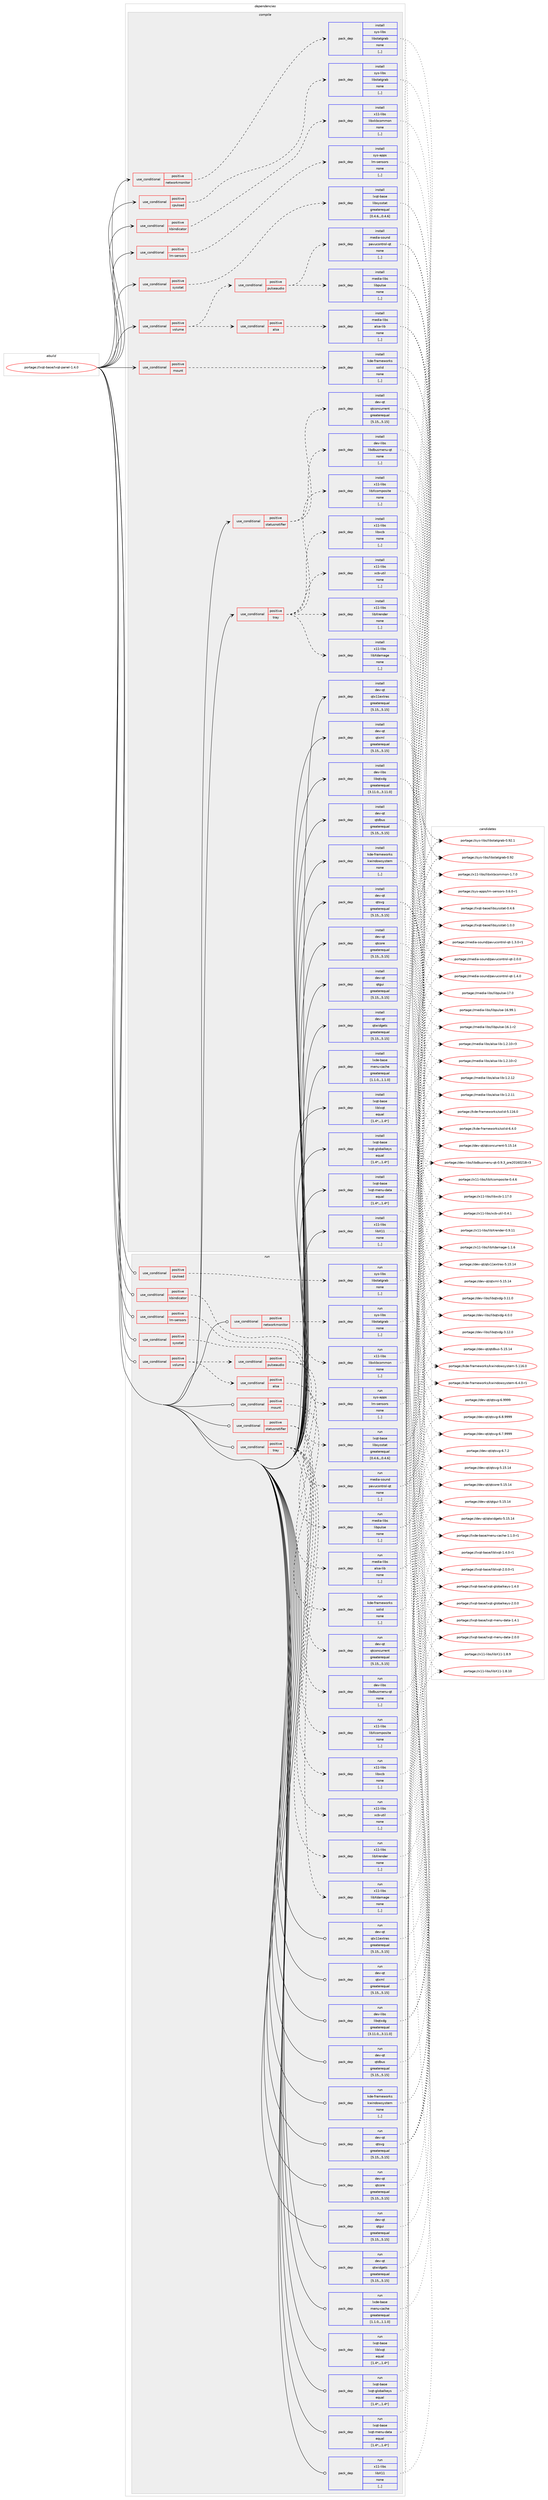digraph prolog {

# *************
# Graph options
# *************

newrank=true;
concentrate=true;
compound=true;
graph [rankdir=LR,fontname=Helvetica,fontsize=10,ranksep=1.5];#, ranksep=2.5, nodesep=0.2];
edge  [arrowhead=vee];
node  [fontname=Helvetica,fontsize=10];

# **********
# The ebuild
# **********

subgraph cluster_leftcol {
color=gray;
label=<<i>ebuild</i>>;
id [label="portage://lxqt-base/lxqt-panel-1.4.0", color=red, width=4, href="../lxqt-base/lxqt-panel-1.4.0.svg"];
}

# ****************
# The dependencies
# ****************

subgraph cluster_midcol {
color=gray;
label=<<i>dependencies</i>>;
subgraph cluster_compile {
fillcolor="#eeeeee";
style=filled;
label=<<i>compile</i>>;
subgraph cond68969 {
dependency274928 [label=<<TABLE BORDER="0" CELLBORDER="1" CELLSPACING="0" CELLPADDING="4"><TR><TD ROWSPAN="3" CELLPADDING="10">use_conditional</TD></TR><TR><TD>positive</TD></TR><TR><TD>cpuload</TD></TR></TABLE>>, shape=none, color=red];
subgraph pack203741 {
dependency274929 [label=<<TABLE BORDER="0" CELLBORDER="1" CELLSPACING="0" CELLPADDING="4" WIDTH="220"><TR><TD ROWSPAN="6" CELLPADDING="30">pack_dep</TD></TR><TR><TD WIDTH="110">install</TD></TR><TR><TD>sys-libs</TD></TR><TR><TD>libstatgrab</TD></TR><TR><TD>none</TD></TR><TR><TD>[,,]</TD></TR></TABLE>>, shape=none, color=blue];
}
dependency274928:e -> dependency274929:w [weight=20,style="dashed",arrowhead="vee"];
}
id:e -> dependency274928:w [weight=20,style="solid",arrowhead="vee"];
subgraph cond68970 {
dependency274930 [label=<<TABLE BORDER="0" CELLBORDER="1" CELLSPACING="0" CELLPADDING="4"><TR><TD ROWSPAN="3" CELLPADDING="10">use_conditional</TD></TR><TR><TD>positive</TD></TR><TR><TD>kbindicator</TD></TR></TABLE>>, shape=none, color=red];
subgraph pack203742 {
dependency274931 [label=<<TABLE BORDER="0" CELLBORDER="1" CELLSPACING="0" CELLPADDING="4" WIDTH="220"><TR><TD ROWSPAN="6" CELLPADDING="30">pack_dep</TD></TR><TR><TD WIDTH="110">install</TD></TR><TR><TD>x11-libs</TD></TR><TR><TD>libxkbcommon</TD></TR><TR><TD>none</TD></TR><TR><TD>[,,]</TD></TR></TABLE>>, shape=none, color=blue];
}
dependency274930:e -> dependency274931:w [weight=20,style="dashed",arrowhead="vee"];
}
id:e -> dependency274930:w [weight=20,style="solid",arrowhead="vee"];
subgraph cond68971 {
dependency274932 [label=<<TABLE BORDER="0" CELLBORDER="1" CELLSPACING="0" CELLPADDING="4"><TR><TD ROWSPAN="3" CELLPADDING="10">use_conditional</TD></TR><TR><TD>positive</TD></TR><TR><TD>lm-sensors</TD></TR></TABLE>>, shape=none, color=red];
subgraph pack203743 {
dependency274933 [label=<<TABLE BORDER="0" CELLBORDER="1" CELLSPACING="0" CELLPADDING="4" WIDTH="220"><TR><TD ROWSPAN="6" CELLPADDING="30">pack_dep</TD></TR><TR><TD WIDTH="110">install</TD></TR><TR><TD>sys-apps</TD></TR><TR><TD>lm-sensors</TD></TR><TR><TD>none</TD></TR><TR><TD>[,,]</TD></TR></TABLE>>, shape=none, color=blue];
}
dependency274932:e -> dependency274933:w [weight=20,style="dashed",arrowhead="vee"];
}
id:e -> dependency274932:w [weight=20,style="solid",arrowhead="vee"];
subgraph cond68972 {
dependency274934 [label=<<TABLE BORDER="0" CELLBORDER="1" CELLSPACING="0" CELLPADDING="4"><TR><TD ROWSPAN="3" CELLPADDING="10">use_conditional</TD></TR><TR><TD>positive</TD></TR><TR><TD>mount</TD></TR></TABLE>>, shape=none, color=red];
subgraph pack203744 {
dependency274935 [label=<<TABLE BORDER="0" CELLBORDER="1" CELLSPACING="0" CELLPADDING="4" WIDTH="220"><TR><TD ROWSPAN="6" CELLPADDING="30">pack_dep</TD></TR><TR><TD WIDTH="110">install</TD></TR><TR><TD>kde-frameworks</TD></TR><TR><TD>solid</TD></TR><TR><TD>none</TD></TR><TR><TD>[,,]</TD></TR></TABLE>>, shape=none, color=blue];
}
dependency274934:e -> dependency274935:w [weight=20,style="dashed",arrowhead="vee"];
}
id:e -> dependency274934:w [weight=20,style="solid",arrowhead="vee"];
subgraph cond68973 {
dependency274936 [label=<<TABLE BORDER="0" CELLBORDER="1" CELLSPACING="0" CELLPADDING="4"><TR><TD ROWSPAN="3" CELLPADDING="10">use_conditional</TD></TR><TR><TD>positive</TD></TR><TR><TD>networkmonitor</TD></TR></TABLE>>, shape=none, color=red];
subgraph pack203745 {
dependency274937 [label=<<TABLE BORDER="0" CELLBORDER="1" CELLSPACING="0" CELLPADDING="4" WIDTH="220"><TR><TD ROWSPAN="6" CELLPADDING="30">pack_dep</TD></TR><TR><TD WIDTH="110">install</TD></TR><TR><TD>sys-libs</TD></TR><TR><TD>libstatgrab</TD></TR><TR><TD>none</TD></TR><TR><TD>[,,]</TD></TR></TABLE>>, shape=none, color=blue];
}
dependency274936:e -> dependency274937:w [weight=20,style="dashed",arrowhead="vee"];
}
id:e -> dependency274936:w [weight=20,style="solid",arrowhead="vee"];
subgraph cond68974 {
dependency274938 [label=<<TABLE BORDER="0" CELLBORDER="1" CELLSPACING="0" CELLPADDING="4"><TR><TD ROWSPAN="3" CELLPADDING="10">use_conditional</TD></TR><TR><TD>positive</TD></TR><TR><TD>statusnotifier</TD></TR></TABLE>>, shape=none, color=red];
subgraph pack203746 {
dependency274939 [label=<<TABLE BORDER="0" CELLBORDER="1" CELLSPACING="0" CELLPADDING="4" WIDTH="220"><TR><TD ROWSPAN="6" CELLPADDING="30">pack_dep</TD></TR><TR><TD WIDTH="110">install</TD></TR><TR><TD>dev-libs</TD></TR><TR><TD>libdbusmenu-qt</TD></TR><TR><TD>none</TD></TR><TR><TD>[,,]</TD></TR></TABLE>>, shape=none, color=blue];
}
dependency274938:e -> dependency274939:w [weight=20,style="dashed",arrowhead="vee"];
subgraph pack203747 {
dependency274940 [label=<<TABLE BORDER="0" CELLBORDER="1" CELLSPACING="0" CELLPADDING="4" WIDTH="220"><TR><TD ROWSPAN="6" CELLPADDING="30">pack_dep</TD></TR><TR><TD WIDTH="110">install</TD></TR><TR><TD>dev-qt</TD></TR><TR><TD>qtconcurrent</TD></TR><TR><TD>greaterequal</TD></TR><TR><TD>[5.15,,,5.15]</TD></TR></TABLE>>, shape=none, color=blue];
}
dependency274938:e -> dependency274940:w [weight=20,style="dashed",arrowhead="vee"];
}
id:e -> dependency274938:w [weight=20,style="solid",arrowhead="vee"];
subgraph cond68975 {
dependency274941 [label=<<TABLE BORDER="0" CELLBORDER="1" CELLSPACING="0" CELLPADDING="4"><TR><TD ROWSPAN="3" CELLPADDING="10">use_conditional</TD></TR><TR><TD>positive</TD></TR><TR><TD>sysstat</TD></TR></TABLE>>, shape=none, color=red];
subgraph pack203748 {
dependency274942 [label=<<TABLE BORDER="0" CELLBORDER="1" CELLSPACING="0" CELLPADDING="4" WIDTH="220"><TR><TD ROWSPAN="6" CELLPADDING="30">pack_dep</TD></TR><TR><TD WIDTH="110">install</TD></TR><TR><TD>lxqt-base</TD></TR><TR><TD>libsysstat</TD></TR><TR><TD>greaterequal</TD></TR><TR><TD>[0.4.6,,,0.4.6]</TD></TR></TABLE>>, shape=none, color=blue];
}
dependency274941:e -> dependency274942:w [weight=20,style="dashed",arrowhead="vee"];
}
id:e -> dependency274941:w [weight=20,style="solid",arrowhead="vee"];
subgraph cond68976 {
dependency274943 [label=<<TABLE BORDER="0" CELLBORDER="1" CELLSPACING="0" CELLPADDING="4"><TR><TD ROWSPAN="3" CELLPADDING="10">use_conditional</TD></TR><TR><TD>positive</TD></TR><TR><TD>tray</TD></TR></TABLE>>, shape=none, color=red];
subgraph pack203749 {
dependency274944 [label=<<TABLE BORDER="0" CELLBORDER="1" CELLSPACING="0" CELLPADDING="4" WIDTH="220"><TR><TD ROWSPAN="6" CELLPADDING="30">pack_dep</TD></TR><TR><TD WIDTH="110">install</TD></TR><TR><TD>x11-libs</TD></TR><TR><TD>libxcb</TD></TR><TR><TD>none</TD></TR><TR><TD>[,,]</TD></TR></TABLE>>, shape=none, color=blue];
}
dependency274943:e -> dependency274944:w [weight=20,style="dashed",arrowhead="vee"];
subgraph pack203750 {
dependency274945 [label=<<TABLE BORDER="0" CELLBORDER="1" CELLSPACING="0" CELLPADDING="4" WIDTH="220"><TR><TD ROWSPAN="6" CELLPADDING="30">pack_dep</TD></TR><TR><TD WIDTH="110">install</TD></TR><TR><TD>x11-libs</TD></TR><TR><TD>libXcomposite</TD></TR><TR><TD>none</TD></TR><TR><TD>[,,]</TD></TR></TABLE>>, shape=none, color=blue];
}
dependency274943:e -> dependency274945:w [weight=20,style="dashed",arrowhead="vee"];
subgraph pack203751 {
dependency274946 [label=<<TABLE BORDER="0" CELLBORDER="1" CELLSPACING="0" CELLPADDING="4" WIDTH="220"><TR><TD ROWSPAN="6" CELLPADDING="30">pack_dep</TD></TR><TR><TD WIDTH="110">install</TD></TR><TR><TD>x11-libs</TD></TR><TR><TD>libXdamage</TD></TR><TR><TD>none</TD></TR><TR><TD>[,,]</TD></TR></TABLE>>, shape=none, color=blue];
}
dependency274943:e -> dependency274946:w [weight=20,style="dashed",arrowhead="vee"];
subgraph pack203752 {
dependency274947 [label=<<TABLE BORDER="0" CELLBORDER="1" CELLSPACING="0" CELLPADDING="4" WIDTH="220"><TR><TD ROWSPAN="6" CELLPADDING="30">pack_dep</TD></TR><TR><TD WIDTH="110">install</TD></TR><TR><TD>x11-libs</TD></TR><TR><TD>libXrender</TD></TR><TR><TD>none</TD></TR><TR><TD>[,,]</TD></TR></TABLE>>, shape=none, color=blue];
}
dependency274943:e -> dependency274947:w [weight=20,style="dashed",arrowhead="vee"];
subgraph pack203753 {
dependency274948 [label=<<TABLE BORDER="0" CELLBORDER="1" CELLSPACING="0" CELLPADDING="4" WIDTH="220"><TR><TD ROWSPAN="6" CELLPADDING="30">pack_dep</TD></TR><TR><TD WIDTH="110">install</TD></TR><TR><TD>x11-libs</TD></TR><TR><TD>xcb-util</TD></TR><TR><TD>none</TD></TR><TR><TD>[,,]</TD></TR></TABLE>>, shape=none, color=blue];
}
dependency274943:e -> dependency274948:w [weight=20,style="dashed",arrowhead="vee"];
}
id:e -> dependency274943:w [weight=20,style="solid",arrowhead="vee"];
subgraph cond68977 {
dependency274949 [label=<<TABLE BORDER="0" CELLBORDER="1" CELLSPACING="0" CELLPADDING="4"><TR><TD ROWSPAN="3" CELLPADDING="10">use_conditional</TD></TR><TR><TD>positive</TD></TR><TR><TD>volume</TD></TR></TABLE>>, shape=none, color=red];
subgraph cond68978 {
dependency274950 [label=<<TABLE BORDER="0" CELLBORDER="1" CELLSPACING="0" CELLPADDING="4"><TR><TD ROWSPAN="3" CELLPADDING="10">use_conditional</TD></TR><TR><TD>positive</TD></TR><TR><TD>alsa</TD></TR></TABLE>>, shape=none, color=red];
subgraph pack203754 {
dependency274951 [label=<<TABLE BORDER="0" CELLBORDER="1" CELLSPACING="0" CELLPADDING="4" WIDTH="220"><TR><TD ROWSPAN="6" CELLPADDING="30">pack_dep</TD></TR><TR><TD WIDTH="110">install</TD></TR><TR><TD>media-libs</TD></TR><TR><TD>alsa-lib</TD></TR><TR><TD>none</TD></TR><TR><TD>[,,]</TD></TR></TABLE>>, shape=none, color=blue];
}
dependency274950:e -> dependency274951:w [weight=20,style="dashed",arrowhead="vee"];
}
dependency274949:e -> dependency274950:w [weight=20,style="dashed",arrowhead="vee"];
subgraph cond68979 {
dependency274952 [label=<<TABLE BORDER="0" CELLBORDER="1" CELLSPACING="0" CELLPADDING="4"><TR><TD ROWSPAN="3" CELLPADDING="10">use_conditional</TD></TR><TR><TD>positive</TD></TR><TR><TD>pulseaudio</TD></TR></TABLE>>, shape=none, color=red];
subgraph pack203755 {
dependency274953 [label=<<TABLE BORDER="0" CELLBORDER="1" CELLSPACING="0" CELLPADDING="4" WIDTH="220"><TR><TD ROWSPAN="6" CELLPADDING="30">pack_dep</TD></TR><TR><TD WIDTH="110">install</TD></TR><TR><TD>media-libs</TD></TR><TR><TD>libpulse</TD></TR><TR><TD>none</TD></TR><TR><TD>[,,]</TD></TR></TABLE>>, shape=none, color=blue];
}
dependency274952:e -> dependency274953:w [weight=20,style="dashed",arrowhead="vee"];
subgraph pack203756 {
dependency274954 [label=<<TABLE BORDER="0" CELLBORDER="1" CELLSPACING="0" CELLPADDING="4" WIDTH="220"><TR><TD ROWSPAN="6" CELLPADDING="30">pack_dep</TD></TR><TR><TD WIDTH="110">install</TD></TR><TR><TD>media-sound</TD></TR><TR><TD>pavucontrol-qt</TD></TR><TR><TD>none</TD></TR><TR><TD>[,,]</TD></TR></TABLE>>, shape=none, color=blue];
}
dependency274952:e -> dependency274954:w [weight=20,style="dashed",arrowhead="vee"];
}
dependency274949:e -> dependency274952:w [weight=20,style="dashed",arrowhead="vee"];
}
id:e -> dependency274949:w [weight=20,style="solid",arrowhead="vee"];
subgraph pack203757 {
dependency274955 [label=<<TABLE BORDER="0" CELLBORDER="1" CELLSPACING="0" CELLPADDING="4" WIDTH="220"><TR><TD ROWSPAN="6" CELLPADDING="30">pack_dep</TD></TR><TR><TD WIDTH="110">install</TD></TR><TR><TD>dev-libs</TD></TR><TR><TD>libqtxdg</TD></TR><TR><TD>greaterequal</TD></TR><TR><TD>[3.11.0,,,3.11.0]</TD></TR></TABLE>>, shape=none, color=blue];
}
id:e -> dependency274955:w [weight=20,style="solid",arrowhead="vee"];
subgraph pack203758 {
dependency274956 [label=<<TABLE BORDER="0" CELLBORDER="1" CELLSPACING="0" CELLPADDING="4" WIDTH="220"><TR><TD ROWSPAN="6" CELLPADDING="30">pack_dep</TD></TR><TR><TD WIDTH="110">install</TD></TR><TR><TD>dev-qt</TD></TR><TR><TD>qtcore</TD></TR><TR><TD>greaterequal</TD></TR><TR><TD>[5.15,,,5.15]</TD></TR></TABLE>>, shape=none, color=blue];
}
id:e -> dependency274956:w [weight=20,style="solid",arrowhead="vee"];
subgraph pack203759 {
dependency274957 [label=<<TABLE BORDER="0" CELLBORDER="1" CELLSPACING="0" CELLPADDING="4" WIDTH="220"><TR><TD ROWSPAN="6" CELLPADDING="30">pack_dep</TD></TR><TR><TD WIDTH="110">install</TD></TR><TR><TD>dev-qt</TD></TR><TR><TD>qtdbus</TD></TR><TR><TD>greaterequal</TD></TR><TR><TD>[5.15,,,5.15]</TD></TR></TABLE>>, shape=none, color=blue];
}
id:e -> dependency274957:w [weight=20,style="solid",arrowhead="vee"];
subgraph pack203760 {
dependency274958 [label=<<TABLE BORDER="0" CELLBORDER="1" CELLSPACING="0" CELLPADDING="4" WIDTH="220"><TR><TD ROWSPAN="6" CELLPADDING="30">pack_dep</TD></TR><TR><TD WIDTH="110">install</TD></TR><TR><TD>dev-qt</TD></TR><TR><TD>qtgui</TD></TR><TR><TD>greaterequal</TD></TR><TR><TD>[5.15,,,5.15]</TD></TR></TABLE>>, shape=none, color=blue];
}
id:e -> dependency274958:w [weight=20,style="solid",arrowhead="vee"];
subgraph pack203761 {
dependency274959 [label=<<TABLE BORDER="0" CELLBORDER="1" CELLSPACING="0" CELLPADDING="4" WIDTH="220"><TR><TD ROWSPAN="6" CELLPADDING="30">pack_dep</TD></TR><TR><TD WIDTH="110">install</TD></TR><TR><TD>dev-qt</TD></TR><TR><TD>qtsvg</TD></TR><TR><TD>greaterequal</TD></TR><TR><TD>[5.15,,,5.15]</TD></TR></TABLE>>, shape=none, color=blue];
}
id:e -> dependency274959:w [weight=20,style="solid",arrowhead="vee"];
subgraph pack203762 {
dependency274960 [label=<<TABLE BORDER="0" CELLBORDER="1" CELLSPACING="0" CELLPADDING="4" WIDTH="220"><TR><TD ROWSPAN="6" CELLPADDING="30">pack_dep</TD></TR><TR><TD WIDTH="110">install</TD></TR><TR><TD>dev-qt</TD></TR><TR><TD>qtwidgets</TD></TR><TR><TD>greaterequal</TD></TR><TR><TD>[5.15,,,5.15]</TD></TR></TABLE>>, shape=none, color=blue];
}
id:e -> dependency274960:w [weight=20,style="solid",arrowhead="vee"];
subgraph pack203763 {
dependency274961 [label=<<TABLE BORDER="0" CELLBORDER="1" CELLSPACING="0" CELLPADDING="4" WIDTH="220"><TR><TD ROWSPAN="6" CELLPADDING="30">pack_dep</TD></TR><TR><TD WIDTH="110">install</TD></TR><TR><TD>dev-qt</TD></TR><TR><TD>qtx11extras</TD></TR><TR><TD>greaterequal</TD></TR><TR><TD>[5.15,,,5.15]</TD></TR></TABLE>>, shape=none, color=blue];
}
id:e -> dependency274961:w [weight=20,style="solid",arrowhead="vee"];
subgraph pack203764 {
dependency274962 [label=<<TABLE BORDER="0" CELLBORDER="1" CELLSPACING="0" CELLPADDING="4" WIDTH="220"><TR><TD ROWSPAN="6" CELLPADDING="30">pack_dep</TD></TR><TR><TD WIDTH="110">install</TD></TR><TR><TD>dev-qt</TD></TR><TR><TD>qtxml</TD></TR><TR><TD>greaterequal</TD></TR><TR><TD>[5.15,,,5.15]</TD></TR></TABLE>>, shape=none, color=blue];
}
id:e -> dependency274962:w [weight=20,style="solid",arrowhead="vee"];
subgraph pack203765 {
dependency274963 [label=<<TABLE BORDER="0" CELLBORDER="1" CELLSPACING="0" CELLPADDING="4" WIDTH="220"><TR><TD ROWSPAN="6" CELLPADDING="30">pack_dep</TD></TR><TR><TD WIDTH="110">install</TD></TR><TR><TD>kde-frameworks</TD></TR><TR><TD>kwindowsystem</TD></TR><TR><TD>none</TD></TR><TR><TD>[,,]</TD></TR></TABLE>>, shape=none, color=blue];
}
id:e -> dependency274963:w [weight=20,style="solid",arrowhead="vee"];
subgraph pack203766 {
dependency274964 [label=<<TABLE BORDER="0" CELLBORDER="1" CELLSPACING="0" CELLPADDING="4" WIDTH="220"><TR><TD ROWSPAN="6" CELLPADDING="30">pack_dep</TD></TR><TR><TD WIDTH="110">install</TD></TR><TR><TD>lxde-base</TD></TR><TR><TD>menu-cache</TD></TR><TR><TD>greaterequal</TD></TR><TR><TD>[1.1.0,,,1.1.0]</TD></TR></TABLE>>, shape=none, color=blue];
}
id:e -> dependency274964:w [weight=20,style="solid",arrowhead="vee"];
subgraph pack203767 {
dependency274965 [label=<<TABLE BORDER="0" CELLBORDER="1" CELLSPACING="0" CELLPADDING="4" WIDTH="220"><TR><TD ROWSPAN="6" CELLPADDING="30">pack_dep</TD></TR><TR><TD WIDTH="110">install</TD></TR><TR><TD>lxqt-base</TD></TR><TR><TD>liblxqt</TD></TR><TR><TD>equal</TD></TR><TR><TD>[1.4*,,,1.4*]</TD></TR></TABLE>>, shape=none, color=blue];
}
id:e -> dependency274965:w [weight=20,style="solid",arrowhead="vee"];
subgraph pack203768 {
dependency274966 [label=<<TABLE BORDER="0" CELLBORDER="1" CELLSPACING="0" CELLPADDING="4" WIDTH="220"><TR><TD ROWSPAN="6" CELLPADDING="30">pack_dep</TD></TR><TR><TD WIDTH="110">install</TD></TR><TR><TD>lxqt-base</TD></TR><TR><TD>lxqt-globalkeys</TD></TR><TR><TD>equal</TD></TR><TR><TD>[1.4*,,,1.4*]</TD></TR></TABLE>>, shape=none, color=blue];
}
id:e -> dependency274966:w [weight=20,style="solid",arrowhead="vee"];
subgraph pack203769 {
dependency274967 [label=<<TABLE BORDER="0" CELLBORDER="1" CELLSPACING="0" CELLPADDING="4" WIDTH="220"><TR><TD ROWSPAN="6" CELLPADDING="30">pack_dep</TD></TR><TR><TD WIDTH="110">install</TD></TR><TR><TD>lxqt-base</TD></TR><TR><TD>lxqt-menu-data</TD></TR><TR><TD>equal</TD></TR><TR><TD>[1.4*,,,1.4*]</TD></TR></TABLE>>, shape=none, color=blue];
}
id:e -> dependency274967:w [weight=20,style="solid",arrowhead="vee"];
subgraph pack203770 {
dependency274968 [label=<<TABLE BORDER="0" CELLBORDER="1" CELLSPACING="0" CELLPADDING="4" WIDTH="220"><TR><TD ROWSPAN="6" CELLPADDING="30">pack_dep</TD></TR><TR><TD WIDTH="110">install</TD></TR><TR><TD>x11-libs</TD></TR><TR><TD>libX11</TD></TR><TR><TD>none</TD></TR><TR><TD>[,,]</TD></TR></TABLE>>, shape=none, color=blue];
}
id:e -> dependency274968:w [weight=20,style="solid",arrowhead="vee"];
}
subgraph cluster_compileandrun {
fillcolor="#eeeeee";
style=filled;
label=<<i>compile and run</i>>;
}
subgraph cluster_run {
fillcolor="#eeeeee";
style=filled;
label=<<i>run</i>>;
subgraph cond68980 {
dependency274969 [label=<<TABLE BORDER="0" CELLBORDER="1" CELLSPACING="0" CELLPADDING="4"><TR><TD ROWSPAN="3" CELLPADDING="10">use_conditional</TD></TR><TR><TD>positive</TD></TR><TR><TD>cpuload</TD></TR></TABLE>>, shape=none, color=red];
subgraph pack203771 {
dependency274970 [label=<<TABLE BORDER="0" CELLBORDER="1" CELLSPACING="0" CELLPADDING="4" WIDTH="220"><TR><TD ROWSPAN="6" CELLPADDING="30">pack_dep</TD></TR><TR><TD WIDTH="110">run</TD></TR><TR><TD>sys-libs</TD></TR><TR><TD>libstatgrab</TD></TR><TR><TD>none</TD></TR><TR><TD>[,,]</TD></TR></TABLE>>, shape=none, color=blue];
}
dependency274969:e -> dependency274970:w [weight=20,style="dashed",arrowhead="vee"];
}
id:e -> dependency274969:w [weight=20,style="solid",arrowhead="odot"];
subgraph cond68981 {
dependency274971 [label=<<TABLE BORDER="0" CELLBORDER="1" CELLSPACING="0" CELLPADDING="4"><TR><TD ROWSPAN="3" CELLPADDING="10">use_conditional</TD></TR><TR><TD>positive</TD></TR><TR><TD>kbindicator</TD></TR></TABLE>>, shape=none, color=red];
subgraph pack203772 {
dependency274972 [label=<<TABLE BORDER="0" CELLBORDER="1" CELLSPACING="0" CELLPADDING="4" WIDTH="220"><TR><TD ROWSPAN="6" CELLPADDING="30">pack_dep</TD></TR><TR><TD WIDTH="110">run</TD></TR><TR><TD>x11-libs</TD></TR><TR><TD>libxkbcommon</TD></TR><TR><TD>none</TD></TR><TR><TD>[,,]</TD></TR></TABLE>>, shape=none, color=blue];
}
dependency274971:e -> dependency274972:w [weight=20,style="dashed",arrowhead="vee"];
}
id:e -> dependency274971:w [weight=20,style="solid",arrowhead="odot"];
subgraph cond68982 {
dependency274973 [label=<<TABLE BORDER="0" CELLBORDER="1" CELLSPACING="0" CELLPADDING="4"><TR><TD ROWSPAN="3" CELLPADDING="10">use_conditional</TD></TR><TR><TD>positive</TD></TR><TR><TD>lm-sensors</TD></TR></TABLE>>, shape=none, color=red];
subgraph pack203773 {
dependency274974 [label=<<TABLE BORDER="0" CELLBORDER="1" CELLSPACING="0" CELLPADDING="4" WIDTH="220"><TR><TD ROWSPAN="6" CELLPADDING="30">pack_dep</TD></TR><TR><TD WIDTH="110">run</TD></TR><TR><TD>sys-apps</TD></TR><TR><TD>lm-sensors</TD></TR><TR><TD>none</TD></TR><TR><TD>[,,]</TD></TR></TABLE>>, shape=none, color=blue];
}
dependency274973:e -> dependency274974:w [weight=20,style="dashed",arrowhead="vee"];
}
id:e -> dependency274973:w [weight=20,style="solid",arrowhead="odot"];
subgraph cond68983 {
dependency274975 [label=<<TABLE BORDER="0" CELLBORDER="1" CELLSPACING="0" CELLPADDING="4"><TR><TD ROWSPAN="3" CELLPADDING="10">use_conditional</TD></TR><TR><TD>positive</TD></TR><TR><TD>mount</TD></TR></TABLE>>, shape=none, color=red];
subgraph pack203774 {
dependency274976 [label=<<TABLE BORDER="0" CELLBORDER="1" CELLSPACING="0" CELLPADDING="4" WIDTH="220"><TR><TD ROWSPAN="6" CELLPADDING="30">pack_dep</TD></TR><TR><TD WIDTH="110">run</TD></TR><TR><TD>kde-frameworks</TD></TR><TR><TD>solid</TD></TR><TR><TD>none</TD></TR><TR><TD>[,,]</TD></TR></TABLE>>, shape=none, color=blue];
}
dependency274975:e -> dependency274976:w [weight=20,style="dashed",arrowhead="vee"];
}
id:e -> dependency274975:w [weight=20,style="solid",arrowhead="odot"];
subgraph cond68984 {
dependency274977 [label=<<TABLE BORDER="0" CELLBORDER="1" CELLSPACING="0" CELLPADDING="4"><TR><TD ROWSPAN="3" CELLPADDING="10">use_conditional</TD></TR><TR><TD>positive</TD></TR><TR><TD>networkmonitor</TD></TR></TABLE>>, shape=none, color=red];
subgraph pack203775 {
dependency274978 [label=<<TABLE BORDER="0" CELLBORDER="1" CELLSPACING="0" CELLPADDING="4" WIDTH="220"><TR><TD ROWSPAN="6" CELLPADDING="30">pack_dep</TD></TR><TR><TD WIDTH="110">run</TD></TR><TR><TD>sys-libs</TD></TR><TR><TD>libstatgrab</TD></TR><TR><TD>none</TD></TR><TR><TD>[,,]</TD></TR></TABLE>>, shape=none, color=blue];
}
dependency274977:e -> dependency274978:w [weight=20,style="dashed",arrowhead="vee"];
}
id:e -> dependency274977:w [weight=20,style="solid",arrowhead="odot"];
subgraph cond68985 {
dependency274979 [label=<<TABLE BORDER="0" CELLBORDER="1" CELLSPACING="0" CELLPADDING="4"><TR><TD ROWSPAN="3" CELLPADDING="10">use_conditional</TD></TR><TR><TD>positive</TD></TR><TR><TD>statusnotifier</TD></TR></TABLE>>, shape=none, color=red];
subgraph pack203776 {
dependency274980 [label=<<TABLE BORDER="0" CELLBORDER="1" CELLSPACING="0" CELLPADDING="4" WIDTH="220"><TR><TD ROWSPAN="6" CELLPADDING="30">pack_dep</TD></TR><TR><TD WIDTH="110">run</TD></TR><TR><TD>dev-libs</TD></TR><TR><TD>libdbusmenu-qt</TD></TR><TR><TD>none</TD></TR><TR><TD>[,,]</TD></TR></TABLE>>, shape=none, color=blue];
}
dependency274979:e -> dependency274980:w [weight=20,style="dashed",arrowhead="vee"];
subgraph pack203777 {
dependency274981 [label=<<TABLE BORDER="0" CELLBORDER="1" CELLSPACING="0" CELLPADDING="4" WIDTH="220"><TR><TD ROWSPAN="6" CELLPADDING="30">pack_dep</TD></TR><TR><TD WIDTH="110">run</TD></TR><TR><TD>dev-qt</TD></TR><TR><TD>qtconcurrent</TD></TR><TR><TD>greaterequal</TD></TR><TR><TD>[5.15,,,5.15]</TD></TR></TABLE>>, shape=none, color=blue];
}
dependency274979:e -> dependency274981:w [weight=20,style="dashed",arrowhead="vee"];
}
id:e -> dependency274979:w [weight=20,style="solid",arrowhead="odot"];
subgraph cond68986 {
dependency274982 [label=<<TABLE BORDER="0" CELLBORDER="1" CELLSPACING="0" CELLPADDING="4"><TR><TD ROWSPAN="3" CELLPADDING="10">use_conditional</TD></TR><TR><TD>positive</TD></TR><TR><TD>sysstat</TD></TR></TABLE>>, shape=none, color=red];
subgraph pack203778 {
dependency274983 [label=<<TABLE BORDER="0" CELLBORDER="1" CELLSPACING="0" CELLPADDING="4" WIDTH="220"><TR><TD ROWSPAN="6" CELLPADDING="30">pack_dep</TD></TR><TR><TD WIDTH="110">run</TD></TR><TR><TD>lxqt-base</TD></TR><TR><TD>libsysstat</TD></TR><TR><TD>greaterequal</TD></TR><TR><TD>[0.4.6,,,0.4.6]</TD></TR></TABLE>>, shape=none, color=blue];
}
dependency274982:e -> dependency274983:w [weight=20,style="dashed",arrowhead="vee"];
}
id:e -> dependency274982:w [weight=20,style="solid",arrowhead="odot"];
subgraph cond68987 {
dependency274984 [label=<<TABLE BORDER="0" CELLBORDER="1" CELLSPACING="0" CELLPADDING="4"><TR><TD ROWSPAN="3" CELLPADDING="10">use_conditional</TD></TR><TR><TD>positive</TD></TR><TR><TD>tray</TD></TR></TABLE>>, shape=none, color=red];
subgraph pack203779 {
dependency274985 [label=<<TABLE BORDER="0" CELLBORDER="1" CELLSPACING="0" CELLPADDING="4" WIDTH="220"><TR><TD ROWSPAN="6" CELLPADDING="30">pack_dep</TD></TR><TR><TD WIDTH="110">run</TD></TR><TR><TD>x11-libs</TD></TR><TR><TD>libxcb</TD></TR><TR><TD>none</TD></TR><TR><TD>[,,]</TD></TR></TABLE>>, shape=none, color=blue];
}
dependency274984:e -> dependency274985:w [weight=20,style="dashed",arrowhead="vee"];
subgraph pack203780 {
dependency274986 [label=<<TABLE BORDER="0" CELLBORDER="1" CELLSPACING="0" CELLPADDING="4" WIDTH="220"><TR><TD ROWSPAN="6" CELLPADDING="30">pack_dep</TD></TR><TR><TD WIDTH="110">run</TD></TR><TR><TD>x11-libs</TD></TR><TR><TD>libXcomposite</TD></TR><TR><TD>none</TD></TR><TR><TD>[,,]</TD></TR></TABLE>>, shape=none, color=blue];
}
dependency274984:e -> dependency274986:w [weight=20,style="dashed",arrowhead="vee"];
subgraph pack203781 {
dependency274987 [label=<<TABLE BORDER="0" CELLBORDER="1" CELLSPACING="0" CELLPADDING="4" WIDTH="220"><TR><TD ROWSPAN="6" CELLPADDING="30">pack_dep</TD></TR><TR><TD WIDTH="110">run</TD></TR><TR><TD>x11-libs</TD></TR><TR><TD>libXdamage</TD></TR><TR><TD>none</TD></TR><TR><TD>[,,]</TD></TR></TABLE>>, shape=none, color=blue];
}
dependency274984:e -> dependency274987:w [weight=20,style="dashed",arrowhead="vee"];
subgraph pack203782 {
dependency274988 [label=<<TABLE BORDER="0" CELLBORDER="1" CELLSPACING="0" CELLPADDING="4" WIDTH="220"><TR><TD ROWSPAN="6" CELLPADDING="30">pack_dep</TD></TR><TR><TD WIDTH="110">run</TD></TR><TR><TD>x11-libs</TD></TR><TR><TD>libXrender</TD></TR><TR><TD>none</TD></TR><TR><TD>[,,]</TD></TR></TABLE>>, shape=none, color=blue];
}
dependency274984:e -> dependency274988:w [weight=20,style="dashed",arrowhead="vee"];
subgraph pack203783 {
dependency274989 [label=<<TABLE BORDER="0" CELLBORDER="1" CELLSPACING="0" CELLPADDING="4" WIDTH="220"><TR><TD ROWSPAN="6" CELLPADDING="30">pack_dep</TD></TR><TR><TD WIDTH="110">run</TD></TR><TR><TD>x11-libs</TD></TR><TR><TD>xcb-util</TD></TR><TR><TD>none</TD></TR><TR><TD>[,,]</TD></TR></TABLE>>, shape=none, color=blue];
}
dependency274984:e -> dependency274989:w [weight=20,style="dashed",arrowhead="vee"];
}
id:e -> dependency274984:w [weight=20,style="solid",arrowhead="odot"];
subgraph cond68988 {
dependency274990 [label=<<TABLE BORDER="0" CELLBORDER="1" CELLSPACING="0" CELLPADDING="4"><TR><TD ROWSPAN="3" CELLPADDING="10">use_conditional</TD></TR><TR><TD>positive</TD></TR><TR><TD>volume</TD></TR></TABLE>>, shape=none, color=red];
subgraph cond68989 {
dependency274991 [label=<<TABLE BORDER="0" CELLBORDER="1" CELLSPACING="0" CELLPADDING="4"><TR><TD ROWSPAN="3" CELLPADDING="10">use_conditional</TD></TR><TR><TD>positive</TD></TR><TR><TD>alsa</TD></TR></TABLE>>, shape=none, color=red];
subgraph pack203784 {
dependency274992 [label=<<TABLE BORDER="0" CELLBORDER="1" CELLSPACING="0" CELLPADDING="4" WIDTH="220"><TR><TD ROWSPAN="6" CELLPADDING="30">pack_dep</TD></TR><TR><TD WIDTH="110">run</TD></TR><TR><TD>media-libs</TD></TR><TR><TD>alsa-lib</TD></TR><TR><TD>none</TD></TR><TR><TD>[,,]</TD></TR></TABLE>>, shape=none, color=blue];
}
dependency274991:e -> dependency274992:w [weight=20,style="dashed",arrowhead="vee"];
}
dependency274990:e -> dependency274991:w [weight=20,style="dashed",arrowhead="vee"];
subgraph cond68990 {
dependency274993 [label=<<TABLE BORDER="0" CELLBORDER="1" CELLSPACING="0" CELLPADDING="4"><TR><TD ROWSPAN="3" CELLPADDING="10">use_conditional</TD></TR><TR><TD>positive</TD></TR><TR><TD>pulseaudio</TD></TR></TABLE>>, shape=none, color=red];
subgraph pack203785 {
dependency274994 [label=<<TABLE BORDER="0" CELLBORDER="1" CELLSPACING="0" CELLPADDING="4" WIDTH="220"><TR><TD ROWSPAN="6" CELLPADDING="30">pack_dep</TD></TR><TR><TD WIDTH="110">run</TD></TR><TR><TD>media-libs</TD></TR><TR><TD>libpulse</TD></TR><TR><TD>none</TD></TR><TR><TD>[,,]</TD></TR></TABLE>>, shape=none, color=blue];
}
dependency274993:e -> dependency274994:w [weight=20,style="dashed",arrowhead="vee"];
subgraph pack203786 {
dependency274995 [label=<<TABLE BORDER="0" CELLBORDER="1" CELLSPACING="0" CELLPADDING="4" WIDTH="220"><TR><TD ROWSPAN="6" CELLPADDING="30">pack_dep</TD></TR><TR><TD WIDTH="110">run</TD></TR><TR><TD>media-sound</TD></TR><TR><TD>pavucontrol-qt</TD></TR><TR><TD>none</TD></TR><TR><TD>[,,]</TD></TR></TABLE>>, shape=none, color=blue];
}
dependency274993:e -> dependency274995:w [weight=20,style="dashed",arrowhead="vee"];
}
dependency274990:e -> dependency274993:w [weight=20,style="dashed",arrowhead="vee"];
}
id:e -> dependency274990:w [weight=20,style="solid",arrowhead="odot"];
subgraph pack203787 {
dependency274996 [label=<<TABLE BORDER="0" CELLBORDER="1" CELLSPACING="0" CELLPADDING="4" WIDTH="220"><TR><TD ROWSPAN="6" CELLPADDING="30">pack_dep</TD></TR><TR><TD WIDTH="110">run</TD></TR><TR><TD>dev-libs</TD></TR><TR><TD>libqtxdg</TD></TR><TR><TD>greaterequal</TD></TR><TR><TD>[3.11.0,,,3.11.0]</TD></TR></TABLE>>, shape=none, color=blue];
}
id:e -> dependency274996:w [weight=20,style="solid",arrowhead="odot"];
subgraph pack203788 {
dependency274997 [label=<<TABLE BORDER="0" CELLBORDER="1" CELLSPACING="0" CELLPADDING="4" WIDTH="220"><TR><TD ROWSPAN="6" CELLPADDING="30">pack_dep</TD></TR><TR><TD WIDTH="110">run</TD></TR><TR><TD>dev-qt</TD></TR><TR><TD>qtcore</TD></TR><TR><TD>greaterequal</TD></TR><TR><TD>[5.15,,,5.15]</TD></TR></TABLE>>, shape=none, color=blue];
}
id:e -> dependency274997:w [weight=20,style="solid",arrowhead="odot"];
subgraph pack203789 {
dependency274998 [label=<<TABLE BORDER="0" CELLBORDER="1" CELLSPACING="0" CELLPADDING="4" WIDTH="220"><TR><TD ROWSPAN="6" CELLPADDING="30">pack_dep</TD></TR><TR><TD WIDTH="110">run</TD></TR><TR><TD>dev-qt</TD></TR><TR><TD>qtdbus</TD></TR><TR><TD>greaterequal</TD></TR><TR><TD>[5.15,,,5.15]</TD></TR></TABLE>>, shape=none, color=blue];
}
id:e -> dependency274998:w [weight=20,style="solid",arrowhead="odot"];
subgraph pack203790 {
dependency274999 [label=<<TABLE BORDER="0" CELLBORDER="1" CELLSPACING="0" CELLPADDING="4" WIDTH="220"><TR><TD ROWSPAN="6" CELLPADDING="30">pack_dep</TD></TR><TR><TD WIDTH="110">run</TD></TR><TR><TD>dev-qt</TD></TR><TR><TD>qtgui</TD></TR><TR><TD>greaterequal</TD></TR><TR><TD>[5.15,,,5.15]</TD></TR></TABLE>>, shape=none, color=blue];
}
id:e -> dependency274999:w [weight=20,style="solid",arrowhead="odot"];
subgraph pack203791 {
dependency275000 [label=<<TABLE BORDER="0" CELLBORDER="1" CELLSPACING="0" CELLPADDING="4" WIDTH="220"><TR><TD ROWSPAN="6" CELLPADDING="30">pack_dep</TD></TR><TR><TD WIDTH="110">run</TD></TR><TR><TD>dev-qt</TD></TR><TR><TD>qtsvg</TD></TR><TR><TD>greaterequal</TD></TR><TR><TD>[5.15,,,5.15]</TD></TR></TABLE>>, shape=none, color=blue];
}
id:e -> dependency275000:w [weight=20,style="solid",arrowhead="odot"];
subgraph pack203792 {
dependency275001 [label=<<TABLE BORDER="0" CELLBORDER="1" CELLSPACING="0" CELLPADDING="4" WIDTH="220"><TR><TD ROWSPAN="6" CELLPADDING="30">pack_dep</TD></TR><TR><TD WIDTH="110">run</TD></TR><TR><TD>dev-qt</TD></TR><TR><TD>qtwidgets</TD></TR><TR><TD>greaterequal</TD></TR><TR><TD>[5.15,,,5.15]</TD></TR></TABLE>>, shape=none, color=blue];
}
id:e -> dependency275001:w [weight=20,style="solid",arrowhead="odot"];
subgraph pack203793 {
dependency275002 [label=<<TABLE BORDER="0" CELLBORDER="1" CELLSPACING="0" CELLPADDING="4" WIDTH="220"><TR><TD ROWSPAN="6" CELLPADDING="30">pack_dep</TD></TR><TR><TD WIDTH="110">run</TD></TR><TR><TD>dev-qt</TD></TR><TR><TD>qtx11extras</TD></TR><TR><TD>greaterequal</TD></TR><TR><TD>[5.15,,,5.15]</TD></TR></TABLE>>, shape=none, color=blue];
}
id:e -> dependency275002:w [weight=20,style="solid",arrowhead="odot"];
subgraph pack203794 {
dependency275003 [label=<<TABLE BORDER="0" CELLBORDER="1" CELLSPACING="0" CELLPADDING="4" WIDTH="220"><TR><TD ROWSPAN="6" CELLPADDING="30">pack_dep</TD></TR><TR><TD WIDTH="110">run</TD></TR><TR><TD>dev-qt</TD></TR><TR><TD>qtxml</TD></TR><TR><TD>greaterequal</TD></TR><TR><TD>[5.15,,,5.15]</TD></TR></TABLE>>, shape=none, color=blue];
}
id:e -> dependency275003:w [weight=20,style="solid",arrowhead="odot"];
subgraph pack203795 {
dependency275004 [label=<<TABLE BORDER="0" CELLBORDER="1" CELLSPACING="0" CELLPADDING="4" WIDTH="220"><TR><TD ROWSPAN="6" CELLPADDING="30">pack_dep</TD></TR><TR><TD WIDTH="110">run</TD></TR><TR><TD>kde-frameworks</TD></TR><TR><TD>kwindowsystem</TD></TR><TR><TD>none</TD></TR><TR><TD>[,,]</TD></TR></TABLE>>, shape=none, color=blue];
}
id:e -> dependency275004:w [weight=20,style="solid",arrowhead="odot"];
subgraph pack203796 {
dependency275005 [label=<<TABLE BORDER="0" CELLBORDER="1" CELLSPACING="0" CELLPADDING="4" WIDTH="220"><TR><TD ROWSPAN="6" CELLPADDING="30">pack_dep</TD></TR><TR><TD WIDTH="110">run</TD></TR><TR><TD>lxde-base</TD></TR><TR><TD>menu-cache</TD></TR><TR><TD>greaterequal</TD></TR><TR><TD>[1.1.0,,,1.1.0]</TD></TR></TABLE>>, shape=none, color=blue];
}
id:e -> dependency275005:w [weight=20,style="solid",arrowhead="odot"];
subgraph pack203797 {
dependency275006 [label=<<TABLE BORDER="0" CELLBORDER="1" CELLSPACING="0" CELLPADDING="4" WIDTH="220"><TR><TD ROWSPAN="6" CELLPADDING="30">pack_dep</TD></TR><TR><TD WIDTH="110">run</TD></TR><TR><TD>lxqt-base</TD></TR><TR><TD>liblxqt</TD></TR><TR><TD>equal</TD></TR><TR><TD>[1.4*,,,1.4*]</TD></TR></TABLE>>, shape=none, color=blue];
}
id:e -> dependency275006:w [weight=20,style="solid",arrowhead="odot"];
subgraph pack203798 {
dependency275007 [label=<<TABLE BORDER="0" CELLBORDER="1" CELLSPACING="0" CELLPADDING="4" WIDTH="220"><TR><TD ROWSPAN="6" CELLPADDING="30">pack_dep</TD></TR><TR><TD WIDTH="110">run</TD></TR><TR><TD>lxqt-base</TD></TR><TR><TD>lxqt-globalkeys</TD></TR><TR><TD>equal</TD></TR><TR><TD>[1.4*,,,1.4*]</TD></TR></TABLE>>, shape=none, color=blue];
}
id:e -> dependency275007:w [weight=20,style="solid",arrowhead="odot"];
subgraph pack203799 {
dependency275008 [label=<<TABLE BORDER="0" CELLBORDER="1" CELLSPACING="0" CELLPADDING="4" WIDTH="220"><TR><TD ROWSPAN="6" CELLPADDING="30">pack_dep</TD></TR><TR><TD WIDTH="110">run</TD></TR><TR><TD>lxqt-base</TD></TR><TR><TD>lxqt-menu-data</TD></TR><TR><TD>equal</TD></TR><TR><TD>[1.4*,,,1.4*]</TD></TR></TABLE>>, shape=none, color=blue];
}
id:e -> dependency275008:w [weight=20,style="solid",arrowhead="odot"];
subgraph pack203800 {
dependency275009 [label=<<TABLE BORDER="0" CELLBORDER="1" CELLSPACING="0" CELLPADDING="4" WIDTH="220"><TR><TD ROWSPAN="6" CELLPADDING="30">pack_dep</TD></TR><TR><TD WIDTH="110">run</TD></TR><TR><TD>x11-libs</TD></TR><TR><TD>libX11</TD></TR><TR><TD>none</TD></TR><TR><TD>[,,]</TD></TR></TABLE>>, shape=none, color=blue];
}
id:e -> dependency275009:w [weight=20,style="solid",arrowhead="odot"];
}
}

# **************
# The candidates
# **************

subgraph cluster_choices {
rank=same;
color=gray;
label=<<i>candidates</i>>;

subgraph choice203741 {
color=black;
nodesep=1;
choice1151211154510810598115471081059811511697116103114979845484657504649 [label="portage://sys-libs/libstatgrab-0.92.1", color=red, width=4,href="../sys-libs/libstatgrab-0.92.1.svg"];
choice115121115451081059811547108105981151169711610311497984548465750 [label="portage://sys-libs/libstatgrab-0.92", color=red, width=4,href="../sys-libs/libstatgrab-0.92.svg"];
dependency274929:e -> choice1151211154510810598115471081059811511697116103114979845484657504649:w [style=dotted,weight="100"];
dependency274929:e -> choice115121115451081059811547108105981151169711610311497984548465750:w [style=dotted,weight="100"];
}
subgraph choice203742 {
color=black;
nodesep=1;
choice1204949451081059811547108105981201079899111109109111110454946554648 [label="portage://x11-libs/libxkbcommon-1.7.0", color=red, width=4,href="../x11-libs/libxkbcommon-1.7.0.svg"];
dependency274931:e -> choice1204949451081059811547108105981201079899111109109111110454946554648:w [style=dotted,weight="100"];
}
subgraph choice203743 {
color=black;
nodesep=1;
choice115121115459711211211547108109451151011101151111141154551465446484511449 [label="portage://sys-apps/lm-sensors-3.6.0-r1", color=red, width=4,href="../sys-apps/lm-sensors-3.6.0-r1.svg"];
dependency274933:e -> choice115121115459711211211547108109451151011101151111141154551465446484511449:w [style=dotted,weight="100"];
}
subgraph choice203744 {
color=black;
nodesep=1;
choice107100101451021149710910111911111410711547115111108105100455446524648 [label="portage://kde-frameworks/solid-6.4.0", color=red, width=4,href="../kde-frameworks/solid-6.4.0.svg"];
choice1071001014510211497109101119111114107115471151111081051004553464949544648 [label="portage://kde-frameworks/solid-5.116.0", color=red, width=4,href="../kde-frameworks/solid-5.116.0.svg"];
dependency274935:e -> choice107100101451021149710910111911111410711547115111108105100455446524648:w [style=dotted,weight="100"];
dependency274935:e -> choice1071001014510211497109101119111114107115471151111081051004553464949544648:w [style=dotted,weight="100"];
}
subgraph choice203745 {
color=black;
nodesep=1;
choice1151211154510810598115471081059811511697116103114979845484657504649 [label="portage://sys-libs/libstatgrab-0.92.1", color=red, width=4,href="../sys-libs/libstatgrab-0.92.1.svg"];
choice115121115451081059811547108105981151169711610311497984548465750 [label="portage://sys-libs/libstatgrab-0.92", color=red, width=4,href="../sys-libs/libstatgrab-0.92.svg"];
dependency274937:e -> choice1151211154510810598115471081059811511697116103114979845484657504649:w [style=dotted,weight="100"];
dependency274937:e -> choice115121115451081059811547108105981151169711610311497984548465750:w [style=dotted,weight="100"];
}
subgraph choice203746 {
color=black;
nodesep=1;
choice1001011184510810598115471081059810098117115109101110117451131164548465746519511211410150484954485049564511451 [label="portage://dev-libs/libdbusmenu-qt-0.9.3_pre20160218-r3", color=red, width=4,href="../dev-libs/libdbusmenu-qt-0.9.3_pre20160218-r3.svg"];
dependency274939:e -> choice1001011184510810598115471081059810098117115109101110117451131164548465746519511211410150484954485049564511451:w [style=dotted,weight="100"];
}
subgraph choice203747 {
color=black;
nodesep=1;
choice100101118451131164711311699111110991171141141011101164553464953464952 [label="portage://dev-qt/qtconcurrent-5.15.14", color=red, width=4,href="../dev-qt/qtconcurrent-5.15.14.svg"];
dependency274940:e -> choice100101118451131164711311699111110991171141141011101164553464953464952:w [style=dotted,weight="100"];
}
subgraph choice203748 {
color=black;
nodesep=1;
choice108120113116459897115101471081059811512111511511697116454946484648 [label="portage://lxqt-base/libsysstat-1.0.0", color=red, width=4,href="../lxqt-base/libsysstat-1.0.0.svg"];
choice108120113116459897115101471081059811512111511511697116454846524654 [label="portage://lxqt-base/libsysstat-0.4.6", color=red, width=4,href="../lxqt-base/libsysstat-0.4.6.svg"];
dependency274942:e -> choice108120113116459897115101471081059811512111511511697116454946484648:w [style=dotted,weight="100"];
dependency274942:e -> choice108120113116459897115101471081059811512111511511697116454846524654:w [style=dotted,weight="100"];
}
subgraph choice203749 {
color=black;
nodesep=1;
choice120494945108105981154710810598120999845494649554648 [label="portage://x11-libs/libxcb-1.17.0", color=red, width=4,href="../x11-libs/libxcb-1.17.0.svg"];
dependency274944:e -> choice120494945108105981154710810598120999845494649554648:w [style=dotted,weight="100"];
}
subgraph choice203750 {
color=black;
nodesep=1;
choice1204949451081059811547108105988899111109112111115105116101454846524654 [label="portage://x11-libs/libXcomposite-0.4.6", color=red, width=4,href="../x11-libs/libXcomposite-0.4.6.svg"];
dependency274945:e -> choice1204949451081059811547108105988899111109112111115105116101454846524654:w [style=dotted,weight="100"];
}
subgraph choice203751 {
color=black;
nodesep=1;
choice120494945108105981154710810598881009710997103101454946494654 [label="portage://x11-libs/libXdamage-1.1.6", color=red, width=4,href="../x11-libs/libXdamage-1.1.6.svg"];
dependency274946:e -> choice120494945108105981154710810598881009710997103101454946494654:w [style=dotted,weight="100"];
}
subgraph choice203752 {
color=black;
nodesep=1;
choice1204949451081059811547108105988811410111010010111445484657464949 [label="portage://x11-libs/libXrender-0.9.11", color=red, width=4,href="../x11-libs/libXrender-0.9.11.svg"];
dependency274947:e -> choice1204949451081059811547108105988811410111010010111445484657464949:w [style=dotted,weight="100"];
}
subgraph choice203753 {
color=black;
nodesep=1;
choice1204949451081059811547120999845117116105108454846524649 [label="portage://x11-libs/xcb-util-0.4.1", color=red, width=4,href="../x11-libs/xcb-util-0.4.1.svg"];
dependency274948:e -> choice1204949451081059811547120999845117116105108454846524649:w [style=dotted,weight="100"];
}
subgraph choice203754 {
color=black;
nodesep=1;
choice109101100105974510810598115479710811597451081059845494650464950 [label="portage://media-libs/alsa-lib-1.2.12", color=red, width=4,href="../media-libs/alsa-lib-1.2.12.svg"];
choice109101100105974510810598115479710811597451081059845494650464949 [label="portage://media-libs/alsa-lib-1.2.11", color=red, width=4,href="../media-libs/alsa-lib-1.2.11.svg"];
choice1091011001059745108105981154797108115974510810598454946504649484511451 [label="portage://media-libs/alsa-lib-1.2.10-r3", color=red, width=4,href="../media-libs/alsa-lib-1.2.10-r3.svg"];
choice1091011001059745108105981154797108115974510810598454946504649484511450 [label="portage://media-libs/alsa-lib-1.2.10-r2", color=red, width=4,href="../media-libs/alsa-lib-1.2.10-r2.svg"];
dependency274951:e -> choice109101100105974510810598115479710811597451081059845494650464950:w [style=dotted,weight="100"];
dependency274951:e -> choice109101100105974510810598115479710811597451081059845494650464949:w [style=dotted,weight="100"];
dependency274951:e -> choice1091011001059745108105981154797108115974510810598454946504649484511451:w [style=dotted,weight="100"];
dependency274951:e -> choice1091011001059745108105981154797108115974510810598454946504649484511450:w [style=dotted,weight="100"];
}
subgraph choice203755 {
color=black;
nodesep=1;
choice10910110010597451081059811547108105981121171081151014549554648 [label="portage://media-libs/libpulse-17.0", color=red, width=4,href="../media-libs/libpulse-17.0.svg"];
choice10910110010597451081059811547108105981121171081151014549544657574649 [label="portage://media-libs/libpulse-16.99.1", color=red, width=4,href="../media-libs/libpulse-16.99.1.svg"];
choice109101100105974510810598115471081059811211710811510145495446494511450 [label="portage://media-libs/libpulse-16.1-r2", color=red, width=4,href="../media-libs/libpulse-16.1-r2.svg"];
dependency274953:e -> choice10910110010597451081059811547108105981121171081151014549554648:w [style=dotted,weight="100"];
dependency274953:e -> choice10910110010597451081059811547108105981121171081151014549544657574649:w [style=dotted,weight="100"];
dependency274953:e -> choice109101100105974510810598115471081059811211710811510145495446494511450:w [style=dotted,weight="100"];
}
subgraph choice203756 {
color=black;
nodesep=1;
choice109101100105974511511111711010047112971181179911111011611411110845113116455046484648 [label="portage://media-sound/pavucontrol-qt-2.0.0", color=red, width=4,href="../media-sound/pavucontrol-qt-2.0.0.svg"];
choice109101100105974511511111711010047112971181179911111011611411110845113116454946524648 [label="portage://media-sound/pavucontrol-qt-1.4.0", color=red, width=4,href="../media-sound/pavucontrol-qt-1.4.0.svg"];
choice1091011001059745115111117110100471129711811799111110116114111108451131164549465146484511449 [label="portage://media-sound/pavucontrol-qt-1.3.0-r1", color=red, width=4,href="../media-sound/pavucontrol-qt-1.3.0-r1.svg"];
dependency274954:e -> choice109101100105974511511111711010047112971181179911111011611411110845113116455046484648:w [style=dotted,weight="100"];
dependency274954:e -> choice109101100105974511511111711010047112971181179911111011611411110845113116454946524648:w [style=dotted,weight="100"];
dependency274954:e -> choice1091011001059745115111117110100471129711811799111110116114111108451131164549465146484511449:w [style=dotted,weight="100"];
}
subgraph choice203757 {
color=black;
nodesep=1;
choice10010111845108105981154710810598113116120100103455246484648 [label="portage://dev-libs/libqtxdg-4.0.0", color=red, width=4,href="../dev-libs/libqtxdg-4.0.0.svg"];
choice1001011184510810598115471081059811311612010010345514649504648 [label="portage://dev-libs/libqtxdg-3.12.0", color=red, width=4,href="../dev-libs/libqtxdg-3.12.0.svg"];
choice1001011184510810598115471081059811311612010010345514649494648 [label="portage://dev-libs/libqtxdg-3.11.0", color=red, width=4,href="../dev-libs/libqtxdg-3.11.0.svg"];
dependency274955:e -> choice10010111845108105981154710810598113116120100103455246484648:w [style=dotted,weight="100"];
dependency274955:e -> choice1001011184510810598115471081059811311612010010345514649504648:w [style=dotted,weight="100"];
dependency274955:e -> choice1001011184510810598115471081059811311612010010345514649494648:w [style=dotted,weight="100"];
}
subgraph choice203758 {
color=black;
nodesep=1;
choice1001011184511311647113116991111141014553464953464952 [label="portage://dev-qt/qtcore-5.15.14", color=red, width=4,href="../dev-qt/qtcore-5.15.14.svg"];
dependency274956:e -> choice1001011184511311647113116991111141014553464953464952:w [style=dotted,weight="100"];
}
subgraph choice203759 {
color=black;
nodesep=1;
choice1001011184511311647113116100981171154553464953464952 [label="portage://dev-qt/qtdbus-5.15.14", color=red, width=4,href="../dev-qt/qtdbus-5.15.14.svg"];
dependency274957:e -> choice1001011184511311647113116100981171154553464953464952:w [style=dotted,weight="100"];
}
subgraph choice203760 {
color=black;
nodesep=1;
choice10010111845113116471131161031171054553464953464952 [label="portage://dev-qt/qtgui-5.15.14", color=red, width=4,href="../dev-qt/qtgui-5.15.14.svg"];
dependency274958:e -> choice10010111845113116471131161031171054553464953464952:w [style=dotted,weight="100"];
}
subgraph choice203761 {
color=black;
nodesep=1;
choice100101118451131164711311611511810345544657575757 [label="portage://dev-qt/qtsvg-6.9999", color=red, width=4,href="../dev-qt/qtsvg-6.9999.svg"];
choice1001011184511311647113116115118103455446564657575757 [label="portage://dev-qt/qtsvg-6.8.9999", color=red, width=4,href="../dev-qt/qtsvg-6.8.9999.svg"];
choice1001011184511311647113116115118103455446554657575757 [label="portage://dev-qt/qtsvg-6.7.9999", color=red, width=4,href="../dev-qt/qtsvg-6.7.9999.svg"];
choice1001011184511311647113116115118103455446554650 [label="portage://dev-qt/qtsvg-6.7.2", color=red, width=4,href="../dev-qt/qtsvg-6.7.2.svg"];
choice10010111845113116471131161151181034553464953464952 [label="portage://dev-qt/qtsvg-5.15.14", color=red, width=4,href="../dev-qt/qtsvg-5.15.14.svg"];
dependency274959:e -> choice100101118451131164711311611511810345544657575757:w [style=dotted,weight="100"];
dependency274959:e -> choice1001011184511311647113116115118103455446564657575757:w [style=dotted,weight="100"];
dependency274959:e -> choice1001011184511311647113116115118103455446554657575757:w [style=dotted,weight="100"];
dependency274959:e -> choice1001011184511311647113116115118103455446554650:w [style=dotted,weight="100"];
dependency274959:e -> choice10010111845113116471131161151181034553464953464952:w [style=dotted,weight="100"];
}
subgraph choice203762 {
color=black;
nodesep=1;
choice10010111845113116471131161191051001031011161154553464953464952 [label="portage://dev-qt/qtwidgets-5.15.14", color=red, width=4,href="../dev-qt/qtwidgets-5.15.14.svg"];
dependency274960:e -> choice10010111845113116471131161191051001031011161154553464953464952:w [style=dotted,weight="100"];
}
subgraph choice203763 {
color=black;
nodesep=1;
choice10010111845113116471131161204949101120116114971154553464953464952 [label="portage://dev-qt/qtx11extras-5.15.14", color=red, width=4,href="../dev-qt/qtx11extras-5.15.14.svg"];
dependency274961:e -> choice10010111845113116471131161204949101120116114971154553464953464952:w [style=dotted,weight="100"];
}
subgraph choice203764 {
color=black;
nodesep=1;
choice10010111845113116471131161201091084553464953464952 [label="portage://dev-qt/qtxml-5.15.14", color=red, width=4,href="../dev-qt/qtxml-5.15.14.svg"];
dependency274962:e -> choice10010111845113116471131161201091084553464953464952:w [style=dotted,weight="100"];
}
subgraph choice203765 {
color=black;
nodesep=1;
choice1071001014510211497109101119111114107115471071191051101001111191151211151161011094554465246484511449 [label="portage://kde-frameworks/kwindowsystem-6.4.0-r1", color=red, width=4,href="../kde-frameworks/kwindowsystem-6.4.0-r1.svg"];
choice1071001014510211497109101119111114107115471071191051101001111191151211151161011094553464949544648 [label="portage://kde-frameworks/kwindowsystem-5.116.0", color=red, width=4,href="../kde-frameworks/kwindowsystem-5.116.0.svg"];
dependency274963:e -> choice1071001014510211497109101119111114107115471071191051101001111191151211151161011094554465246484511449:w [style=dotted,weight="100"];
dependency274963:e -> choice1071001014510211497109101119111114107115471071191051101001111191151211151161011094553464949544648:w [style=dotted,weight="100"];
}
subgraph choice203766 {
color=black;
nodesep=1;
choice10812010010145989711510147109101110117459997991041014549464946484511449 [label="portage://lxde-base/menu-cache-1.1.0-r1", color=red, width=4,href="../lxde-base/menu-cache-1.1.0-r1.svg"];
dependency274964:e -> choice10812010010145989711510147109101110117459997991041014549464946484511449:w [style=dotted,weight="100"];
}
subgraph choice203767 {
color=black;
nodesep=1;
choice10812011311645989711510147108105981081201131164550464846484511449 [label="portage://lxqt-base/liblxqt-2.0.0-r1", color=red, width=4,href="../lxqt-base/liblxqt-2.0.0-r1.svg"];
choice10812011311645989711510147108105981081201131164549465246484511449 [label="portage://lxqt-base/liblxqt-1.4.0-r1", color=red, width=4,href="../lxqt-base/liblxqt-1.4.0-r1.svg"];
dependency274965:e -> choice10812011311645989711510147108105981081201131164550464846484511449:w [style=dotted,weight="100"];
dependency274965:e -> choice10812011311645989711510147108105981081201131164549465246484511449:w [style=dotted,weight="100"];
}
subgraph choice203768 {
color=black;
nodesep=1;
choice10812011311645989711510147108120113116451031081119897108107101121115455046484648 [label="portage://lxqt-base/lxqt-globalkeys-2.0.0", color=red, width=4,href="../lxqt-base/lxqt-globalkeys-2.0.0.svg"];
choice10812011311645989711510147108120113116451031081119897108107101121115454946524648 [label="portage://lxqt-base/lxqt-globalkeys-1.4.0", color=red, width=4,href="../lxqt-base/lxqt-globalkeys-1.4.0.svg"];
dependency274966:e -> choice10812011311645989711510147108120113116451031081119897108107101121115455046484648:w [style=dotted,weight="100"];
dependency274966:e -> choice10812011311645989711510147108120113116451031081119897108107101121115454946524648:w [style=dotted,weight="100"];
}
subgraph choice203769 {
color=black;
nodesep=1;
choice1081201131164598971151014710812011311645109101110117451009711697455046484648 [label="portage://lxqt-base/lxqt-menu-data-2.0.0", color=red, width=4,href="../lxqt-base/lxqt-menu-data-2.0.0.svg"];
choice1081201131164598971151014710812011311645109101110117451009711697454946524649 [label="portage://lxqt-base/lxqt-menu-data-1.4.1", color=red, width=4,href="../lxqt-base/lxqt-menu-data-1.4.1.svg"];
dependency274967:e -> choice1081201131164598971151014710812011311645109101110117451009711697455046484648:w [style=dotted,weight="100"];
dependency274967:e -> choice1081201131164598971151014710812011311645109101110117451009711697454946524649:w [style=dotted,weight="100"];
}
subgraph choice203770 {
color=black;
nodesep=1;
choice12049494510810598115471081059888494945494656464948 [label="portage://x11-libs/libX11-1.8.10", color=red, width=4,href="../x11-libs/libX11-1.8.10.svg"];
choice120494945108105981154710810598884949454946564657 [label="portage://x11-libs/libX11-1.8.9", color=red, width=4,href="../x11-libs/libX11-1.8.9.svg"];
dependency274968:e -> choice12049494510810598115471081059888494945494656464948:w [style=dotted,weight="100"];
dependency274968:e -> choice120494945108105981154710810598884949454946564657:w [style=dotted,weight="100"];
}
subgraph choice203771 {
color=black;
nodesep=1;
choice1151211154510810598115471081059811511697116103114979845484657504649 [label="portage://sys-libs/libstatgrab-0.92.1", color=red, width=4,href="../sys-libs/libstatgrab-0.92.1.svg"];
choice115121115451081059811547108105981151169711610311497984548465750 [label="portage://sys-libs/libstatgrab-0.92", color=red, width=4,href="../sys-libs/libstatgrab-0.92.svg"];
dependency274970:e -> choice1151211154510810598115471081059811511697116103114979845484657504649:w [style=dotted,weight="100"];
dependency274970:e -> choice115121115451081059811547108105981151169711610311497984548465750:w [style=dotted,weight="100"];
}
subgraph choice203772 {
color=black;
nodesep=1;
choice1204949451081059811547108105981201079899111109109111110454946554648 [label="portage://x11-libs/libxkbcommon-1.7.0", color=red, width=4,href="../x11-libs/libxkbcommon-1.7.0.svg"];
dependency274972:e -> choice1204949451081059811547108105981201079899111109109111110454946554648:w [style=dotted,weight="100"];
}
subgraph choice203773 {
color=black;
nodesep=1;
choice115121115459711211211547108109451151011101151111141154551465446484511449 [label="portage://sys-apps/lm-sensors-3.6.0-r1", color=red, width=4,href="../sys-apps/lm-sensors-3.6.0-r1.svg"];
dependency274974:e -> choice115121115459711211211547108109451151011101151111141154551465446484511449:w [style=dotted,weight="100"];
}
subgraph choice203774 {
color=black;
nodesep=1;
choice107100101451021149710910111911111410711547115111108105100455446524648 [label="portage://kde-frameworks/solid-6.4.0", color=red, width=4,href="../kde-frameworks/solid-6.4.0.svg"];
choice1071001014510211497109101119111114107115471151111081051004553464949544648 [label="portage://kde-frameworks/solid-5.116.0", color=red, width=4,href="../kde-frameworks/solid-5.116.0.svg"];
dependency274976:e -> choice107100101451021149710910111911111410711547115111108105100455446524648:w [style=dotted,weight="100"];
dependency274976:e -> choice1071001014510211497109101119111114107115471151111081051004553464949544648:w [style=dotted,weight="100"];
}
subgraph choice203775 {
color=black;
nodesep=1;
choice1151211154510810598115471081059811511697116103114979845484657504649 [label="portage://sys-libs/libstatgrab-0.92.1", color=red, width=4,href="../sys-libs/libstatgrab-0.92.1.svg"];
choice115121115451081059811547108105981151169711610311497984548465750 [label="portage://sys-libs/libstatgrab-0.92", color=red, width=4,href="../sys-libs/libstatgrab-0.92.svg"];
dependency274978:e -> choice1151211154510810598115471081059811511697116103114979845484657504649:w [style=dotted,weight="100"];
dependency274978:e -> choice115121115451081059811547108105981151169711610311497984548465750:w [style=dotted,weight="100"];
}
subgraph choice203776 {
color=black;
nodesep=1;
choice1001011184510810598115471081059810098117115109101110117451131164548465746519511211410150484954485049564511451 [label="portage://dev-libs/libdbusmenu-qt-0.9.3_pre20160218-r3", color=red, width=4,href="../dev-libs/libdbusmenu-qt-0.9.3_pre20160218-r3.svg"];
dependency274980:e -> choice1001011184510810598115471081059810098117115109101110117451131164548465746519511211410150484954485049564511451:w [style=dotted,weight="100"];
}
subgraph choice203777 {
color=black;
nodesep=1;
choice100101118451131164711311699111110991171141141011101164553464953464952 [label="portage://dev-qt/qtconcurrent-5.15.14", color=red, width=4,href="../dev-qt/qtconcurrent-5.15.14.svg"];
dependency274981:e -> choice100101118451131164711311699111110991171141141011101164553464953464952:w [style=dotted,weight="100"];
}
subgraph choice203778 {
color=black;
nodesep=1;
choice108120113116459897115101471081059811512111511511697116454946484648 [label="portage://lxqt-base/libsysstat-1.0.0", color=red, width=4,href="../lxqt-base/libsysstat-1.0.0.svg"];
choice108120113116459897115101471081059811512111511511697116454846524654 [label="portage://lxqt-base/libsysstat-0.4.6", color=red, width=4,href="../lxqt-base/libsysstat-0.4.6.svg"];
dependency274983:e -> choice108120113116459897115101471081059811512111511511697116454946484648:w [style=dotted,weight="100"];
dependency274983:e -> choice108120113116459897115101471081059811512111511511697116454846524654:w [style=dotted,weight="100"];
}
subgraph choice203779 {
color=black;
nodesep=1;
choice120494945108105981154710810598120999845494649554648 [label="portage://x11-libs/libxcb-1.17.0", color=red, width=4,href="../x11-libs/libxcb-1.17.0.svg"];
dependency274985:e -> choice120494945108105981154710810598120999845494649554648:w [style=dotted,weight="100"];
}
subgraph choice203780 {
color=black;
nodesep=1;
choice1204949451081059811547108105988899111109112111115105116101454846524654 [label="portage://x11-libs/libXcomposite-0.4.6", color=red, width=4,href="../x11-libs/libXcomposite-0.4.6.svg"];
dependency274986:e -> choice1204949451081059811547108105988899111109112111115105116101454846524654:w [style=dotted,weight="100"];
}
subgraph choice203781 {
color=black;
nodesep=1;
choice120494945108105981154710810598881009710997103101454946494654 [label="portage://x11-libs/libXdamage-1.1.6", color=red, width=4,href="../x11-libs/libXdamage-1.1.6.svg"];
dependency274987:e -> choice120494945108105981154710810598881009710997103101454946494654:w [style=dotted,weight="100"];
}
subgraph choice203782 {
color=black;
nodesep=1;
choice1204949451081059811547108105988811410111010010111445484657464949 [label="portage://x11-libs/libXrender-0.9.11", color=red, width=4,href="../x11-libs/libXrender-0.9.11.svg"];
dependency274988:e -> choice1204949451081059811547108105988811410111010010111445484657464949:w [style=dotted,weight="100"];
}
subgraph choice203783 {
color=black;
nodesep=1;
choice1204949451081059811547120999845117116105108454846524649 [label="portage://x11-libs/xcb-util-0.4.1", color=red, width=4,href="../x11-libs/xcb-util-0.4.1.svg"];
dependency274989:e -> choice1204949451081059811547120999845117116105108454846524649:w [style=dotted,weight="100"];
}
subgraph choice203784 {
color=black;
nodesep=1;
choice109101100105974510810598115479710811597451081059845494650464950 [label="portage://media-libs/alsa-lib-1.2.12", color=red, width=4,href="../media-libs/alsa-lib-1.2.12.svg"];
choice109101100105974510810598115479710811597451081059845494650464949 [label="portage://media-libs/alsa-lib-1.2.11", color=red, width=4,href="../media-libs/alsa-lib-1.2.11.svg"];
choice1091011001059745108105981154797108115974510810598454946504649484511451 [label="portage://media-libs/alsa-lib-1.2.10-r3", color=red, width=4,href="../media-libs/alsa-lib-1.2.10-r3.svg"];
choice1091011001059745108105981154797108115974510810598454946504649484511450 [label="portage://media-libs/alsa-lib-1.2.10-r2", color=red, width=4,href="../media-libs/alsa-lib-1.2.10-r2.svg"];
dependency274992:e -> choice109101100105974510810598115479710811597451081059845494650464950:w [style=dotted,weight="100"];
dependency274992:e -> choice109101100105974510810598115479710811597451081059845494650464949:w [style=dotted,weight="100"];
dependency274992:e -> choice1091011001059745108105981154797108115974510810598454946504649484511451:w [style=dotted,weight="100"];
dependency274992:e -> choice1091011001059745108105981154797108115974510810598454946504649484511450:w [style=dotted,weight="100"];
}
subgraph choice203785 {
color=black;
nodesep=1;
choice10910110010597451081059811547108105981121171081151014549554648 [label="portage://media-libs/libpulse-17.0", color=red, width=4,href="../media-libs/libpulse-17.0.svg"];
choice10910110010597451081059811547108105981121171081151014549544657574649 [label="portage://media-libs/libpulse-16.99.1", color=red, width=4,href="../media-libs/libpulse-16.99.1.svg"];
choice109101100105974510810598115471081059811211710811510145495446494511450 [label="portage://media-libs/libpulse-16.1-r2", color=red, width=4,href="../media-libs/libpulse-16.1-r2.svg"];
dependency274994:e -> choice10910110010597451081059811547108105981121171081151014549554648:w [style=dotted,weight="100"];
dependency274994:e -> choice10910110010597451081059811547108105981121171081151014549544657574649:w [style=dotted,weight="100"];
dependency274994:e -> choice109101100105974510810598115471081059811211710811510145495446494511450:w [style=dotted,weight="100"];
}
subgraph choice203786 {
color=black;
nodesep=1;
choice109101100105974511511111711010047112971181179911111011611411110845113116455046484648 [label="portage://media-sound/pavucontrol-qt-2.0.0", color=red, width=4,href="../media-sound/pavucontrol-qt-2.0.0.svg"];
choice109101100105974511511111711010047112971181179911111011611411110845113116454946524648 [label="portage://media-sound/pavucontrol-qt-1.4.0", color=red, width=4,href="../media-sound/pavucontrol-qt-1.4.0.svg"];
choice1091011001059745115111117110100471129711811799111110116114111108451131164549465146484511449 [label="portage://media-sound/pavucontrol-qt-1.3.0-r1", color=red, width=4,href="../media-sound/pavucontrol-qt-1.3.0-r1.svg"];
dependency274995:e -> choice109101100105974511511111711010047112971181179911111011611411110845113116455046484648:w [style=dotted,weight="100"];
dependency274995:e -> choice109101100105974511511111711010047112971181179911111011611411110845113116454946524648:w [style=dotted,weight="100"];
dependency274995:e -> choice1091011001059745115111117110100471129711811799111110116114111108451131164549465146484511449:w [style=dotted,weight="100"];
}
subgraph choice203787 {
color=black;
nodesep=1;
choice10010111845108105981154710810598113116120100103455246484648 [label="portage://dev-libs/libqtxdg-4.0.0", color=red, width=4,href="../dev-libs/libqtxdg-4.0.0.svg"];
choice1001011184510810598115471081059811311612010010345514649504648 [label="portage://dev-libs/libqtxdg-3.12.0", color=red, width=4,href="../dev-libs/libqtxdg-3.12.0.svg"];
choice1001011184510810598115471081059811311612010010345514649494648 [label="portage://dev-libs/libqtxdg-3.11.0", color=red, width=4,href="../dev-libs/libqtxdg-3.11.0.svg"];
dependency274996:e -> choice10010111845108105981154710810598113116120100103455246484648:w [style=dotted,weight="100"];
dependency274996:e -> choice1001011184510810598115471081059811311612010010345514649504648:w [style=dotted,weight="100"];
dependency274996:e -> choice1001011184510810598115471081059811311612010010345514649494648:w [style=dotted,weight="100"];
}
subgraph choice203788 {
color=black;
nodesep=1;
choice1001011184511311647113116991111141014553464953464952 [label="portage://dev-qt/qtcore-5.15.14", color=red, width=4,href="../dev-qt/qtcore-5.15.14.svg"];
dependency274997:e -> choice1001011184511311647113116991111141014553464953464952:w [style=dotted,weight="100"];
}
subgraph choice203789 {
color=black;
nodesep=1;
choice1001011184511311647113116100981171154553464953464952 [label="portage://dev-qt/qtdbus-5.15.14", color=red, width=4,href="../dev-qt/qtdbus-5.15.14.svg"];
dependency274998:e -> choice1001011184511311647113116100981171154553464953464952:w [style=dotted,weight="100"];
}
subgraph choice203790 {
color=black;
nodesep=1;
choice10010111845113116471131161031171054553464953464952 [label="portage://dev-qt/qtgui-5.15.14", color=red, width=4,href="../dev-qt/qtgui-5.15.14.svg"];
dependency274999:e -> choice10010111845113116471131161031171054553464953464952:w [style=dotted,weight="100"];
}
subgraph choice203791 {
color=black;
nodesep=1;
choice100101118451131164711311611511810345544657575757 [label="portage://dev-qt/qtsvg-6.9999", color=red, width=4,href="../dev-qt/qtsvg-6.9999.svg"];
choice1001011184511311647113116115118103455446564657575757 [label="portage://dev-qt/qtsvg-6.8.9999", color=red, width=4,href="../dev-qt/qtsvg-6.8.9999.svg"];
choice1001011184511311647113116115118103455446554657575757 [label="portage://dev-qt/qtsvg-6.7.9999", color=red, width=4,href="../dev-qt/qtsvg-6.7.9999.svg"];
choice1001011184511311647113116115118103455446554650 [label="portage://dev-qt/qtsvg-6.7.2", color=red, width=4,href="../dev-qt/qtsvg-6.7.2.svg"];
choice10010111845113116471131161151181034553464953464952 [label="portage://dev-qt/qtsvg-5.15.14", color=red, width=4,href="../dev-qt/qtsvg-5.15.14.svg"];
dependency275000:e -> choice100101118451131164711311611511810345544657575757:w [style=dotted,weight="100"];
dependency275000:e -> choice1001011184511311647113116115118103455446564657575757:w [style=dotted,weight="100"];
dependency275000:e -> choice1001011184511311647113116115118103455446554657575757:w [style=dotted,weight="100"];
dependency275000:e -> choice1001011184511311647113116115118103455446554650:w [style=dotted,weight="100"];
dependency275000:e -> choice10010111845113116471131161151181034553464953464952:w [style=dotted,weight="100"];
}
subgraph choice203792 {
color=black;
nodesep=1;
choice10010111845113116471131161191051001031011161154553464953464952 [label="portage://dev-qt/qtwidgets-5.15.14", color=red, width=4,href="../dev-qt/qtwidgets-5.15.14.svg"];
dependency275001:e -> choice10010111845113116471131161191051001031011161154553464953464952:w [style=dotted,weight="100"];
}
subgraph choice203793 {
color=black;
nodesep=1;
choice10010111845113116471131161204949101120116114971154553464953464952 [label="portage://dev-qt/qtx11extras-5.15.14", color=red, width=4,href="../dev-qt/qtx11extras-5.15.14.svg"];
dependency275002:e -> choice10010111845113116471131161204949101120116114971154553464953464952:w [style=dotted,weight="100"];
}
subgraph choice203794 {
color=black;
nodesep=1;
choice10010111845113116471131161201091084553464953464952 [label="portage://dev-qt/qtxml-5.15.14", color=red, width=4,href="../dev-qt/qtxml-5.15.14.svg"];
dependency275003:e -> choice10010111845113116471131161201091084553464953464952:w [style=dotted,weight="100"];
}
subgraph choice203795 {
color=black;
nodesep=1;
choice1071001014510211497109101119111114107115471071191051101001111191151211151161011094554465246484511449 [label="portage://kde-frameworks/kwindowsystem-6.4.0-r1", color=red, width=4,href="../kde-frameworks/kwindowsystem-6.4.0-r1.svg"];
choice1071001014510211497109101119111114107115471071191051101001111191151211151161011094553464949544648 [label="portage://kde-frameworks/kwindowsystem-5.116.0", color=red, width=4,href="../kde-frameworks/kwindowsystem-5.116.0.svg"];
dependency275004:e -> choice1071001014510211497109101119111114107115471071191051101001111191151211151161011094554465246484511449:w [style=dotted,weight="100"];
dependency275004:e -> choice1071001014510211497109101119111114107115471071191051101001111191151211151161011094553464949544648:w [style=dotted,weight="100"];
}
subgraph choice203796 {
color=black;
nodesep=1;
choice10812010010145989711510147109101110117459997991041014549464946484511449 [label="portage://lxde-base/menu-cache-1.1.0-r1", color=red, width=4,href="../lxde-base/menu-cache-1.1.0-r1.svg"];
dependency275005:e -> choice10812010010145989711510147109101110117459997991041014549464946484511449:w [style=dotted,weight="100"];
}
subgraph choice203797 {
color=black;
nodesep=1;
choice10812011311645989711510147108105981081201131164550464846484511449 [label="portage://lxqt-base/liblxqt-2.0.0-r1", color=red, width=4,href="../lxqt-base/liblxqt-2.0.0-r1.svg"];
choice10812011311645989711510147108105981081201131164549465246484511449 [label="portage://lxqt-base/liblxqt-1.4.0-r1", color=red, width=4,href="../lxqt-base/liblxqt-1.4.0-r1.svg"];
dependency275006:e -> choice10812011311645989711510147108105981081201131164550464846484511449:w [style=dotted,weight="100"];
dependency275006:e -> choice10812011311645989711510147108105981081201131164549465246484511449:w [style=dotted,weight="100"];
}
subgraph choice203798 {
color=black;
nodesep=1;
choice10812011311645989711510147108120113116451031081119897108107101121115455046484648 [label="portage://lxqt-base/lxqt-globalkeys-2.0.0", color=red, width=4,href="../lxqt-base/lxqt-globalkeys-2.0.0.svg"];
choice10812011311645989711510147108120113116451031081119897108107101121115454946524648 [label="portage://lxqt-base/lxqt-globalkeys-1.4.0", color=red, width=4,href="../lxqt-base/lxqt-globalkeys-1.4.0.svg"];
dependency275007:e -> choice10812011311645989711510147108120113116451031081119897108107101121115455046484648:w [style=dotted,weight="100"];
dependency275007:e -> choice10812011311645989711510147108120113116451031081119897108107101121115454946524648:w [style=dotted,weight="100"];
}
subgraph choice203799 {
color=black;
nodesep=1;
choice1081201131164598971151014710812011311645109101110117451009711697455046484648 [label="portage://lxqt-base/lxqt-menu-data-2.0.0", color=red, width=4,href="../lxqt-base/lxqt-menu-data-2.0.0.svg"];
choice1081201131164598971151014710812011311645109101110117451009711697454946524649 [label="portage://lxqt-base/lxqt-menu-data-1.4.1", color=red, width=4,href="../lxqt-base/lxqt-menu-data-1.4.1.svg"];
dependency275008:e -> choice1081201131164598971151014710812011311645109101110117451009711697455046484648:w [style=dotted,weight="100"];
dependency275008:e -> choice1081201131164598971151014710812011311645109101110117451009711697454946524649:w [style=dotted,weight="100"];
}
subgraph choice203800 {
color=black;
nodesep=1;
choice12049494510810598115471081059888494945494656464948 [label="portage://x11-libs/libX11-1.8.10", color=red, width=4,href="../x11-libs/libX11-1.8.10.svg"];
choice120494945108105981154710810598884949454946564657 [label="portage://x11-libs/libX11-1.8.9", color=red, width=4,href="../x11-libs/libX11-1.8.9.svg"];
dependency275009:e -> choice12049494510810598115471081059888494945494656464948:w [style=dotted,weight="100"];
dependency275009:e -> choice120494945108105981154710810598884949454946564657:w [style=dotted,weight="100"];
}
}

}
